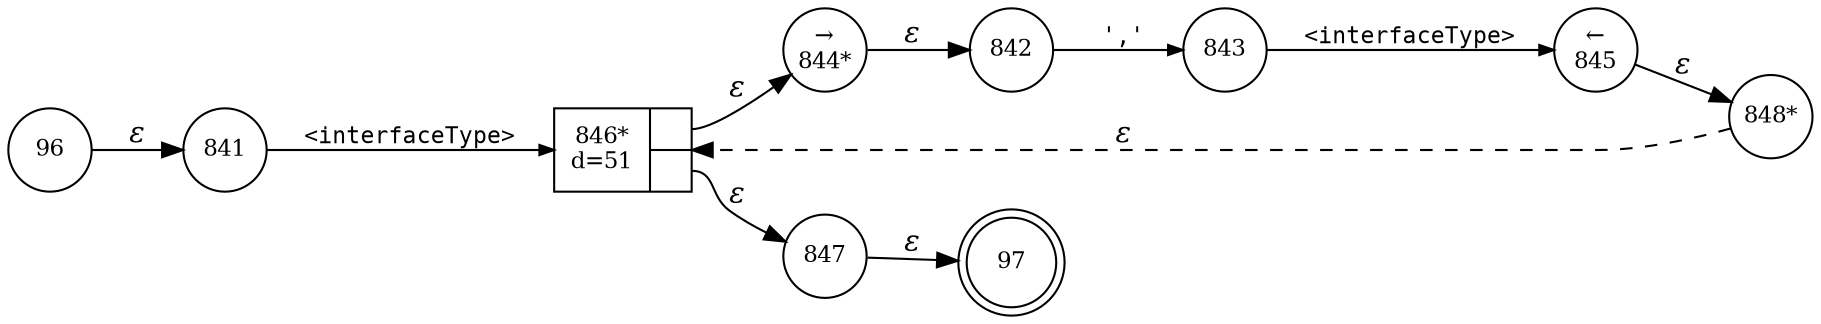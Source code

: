 digraph ATN {
rankdir=LR;
s97[fontsize=11, label="97", shape=doublecircle, fixedsize=true, width=.6];
s96[fontsize=11,label="96", shape=circle, fixedsize=true, width=.55, peripheries=1];
s848[fontsize=11,label="848*", shape=circle, fixedsize=true, width=.55, peripheries=1];
s841[fontsize=11,label="841", shape=circle, fixedsize=true, width=.55, peripheries=1];
s842[fontsize=11,label="842", shape=circle, fixedsize=true, width=.55, peripheries=1];
s843[fontsize=11,label="843", shape=circle, fixedsize=true, width=.55, peripheries=1];
s844[fontsize=11,label="&rarr;\n844*", shape=circle, fixedsize=true, width=.55, peripheries=1];
s845[fontsize=11,label="&larr;\n845", shape=circle, fixedsize=true, width=.55, peripheries=1];
s846[fontsize=11,label="{846*\nd=51|{<p0>|<p1>}}", shape=record, fixedsize=false, peripheries=1];
s847[fontsize=11,label="847", shape=circle, fixedsize=true, width=.55, peripheries=1];
s96 -> s841 [fontname="Times-Italic", label="&epsilon;"];
s841 -> s846 [fontsize=11, fontname="Courier", arrowsize=.7, label = "<interfaceType>", arrowhead = normal];
s846:p0 -> s844 [fontname="Times-Italic", label="&epsilon;"];
s846:p1 -> s847 [fontname="Times-Italic", label="&epsilon;"];
s844 -> s842 [fontname="Times-Italic", label="&epsilon;"];
s847 -> s97 [fontname="Times-Italic", label="&epsilon;"];
s842 -> s843 [fontsize=11, fontname="Courier", arrowsize=.7, label = "','", arrowhead = normal];
s843 -> s845 [fontsize=11, fontname="Courier", arrowsize=.7, label = "<interfaceType>", arrowhead = normal];
s845 -> s848 [fontname="Times-Italic", label="&epsilon;"];
s848 -> s846 [fontname="Times-Italic", label="&epsilon;", style="dashed"];
}